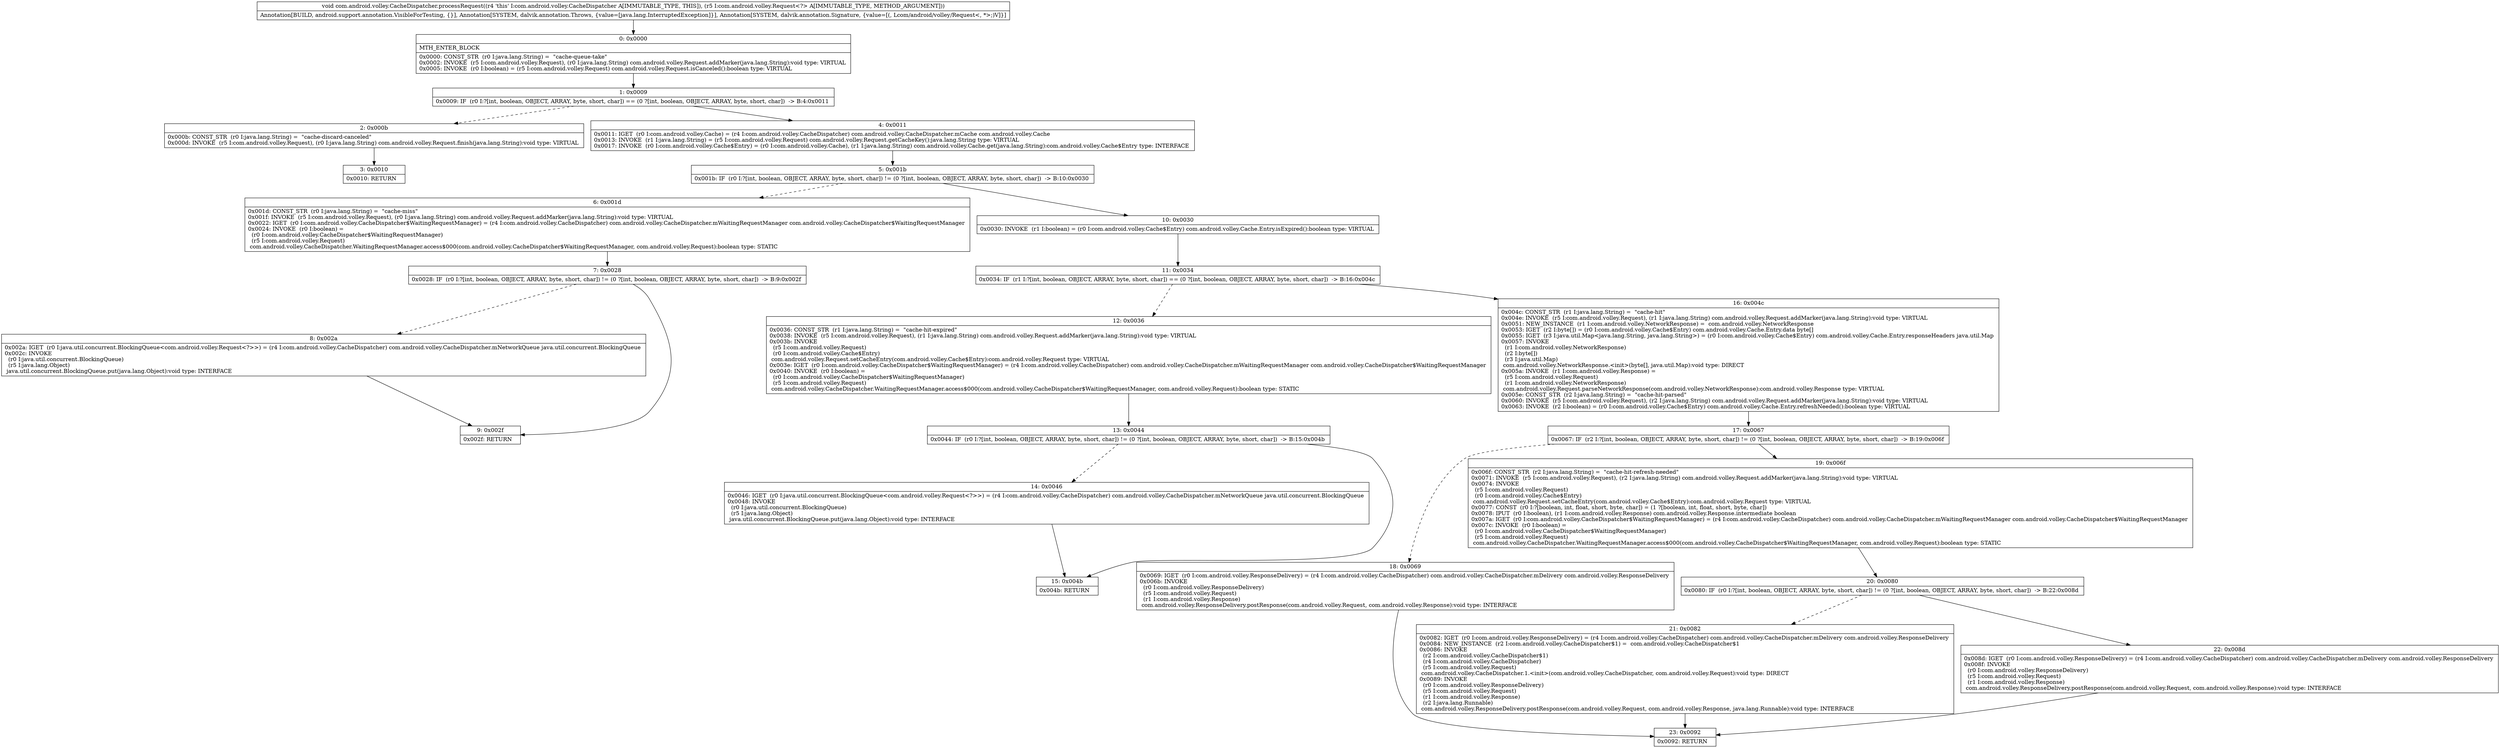 digraph "CFG forcom.android.volley.CacheDispatcher.processRequest(Lcom\/android\/volley\/Request;)V" {
Node_0 [shape=record,label="{0\:\ 0x0000|MTH_ENTER_BLOCK\l|0x0000: CONST_STR  (r0 I:java.lang.String) =  \"cache\-queue\-take\" \l0x0002: INVOKE  (r5 I:com.android.volley.Request), (r0 I:java.lang.String) com.android.volley.Request.addMarker(java.lang.String):void type: VIRTUAL \l0x0005: INVOKE  (r0 I:boolean) = (r5 I:com.android.volley.Request) com.android.volley.Request.isCanceled():boolean type: VIRTUAL \l}"];
Node_1 [shape=record,label="{1\:\ 0x0009|0x0009: IF  (r0 I:?[int, boolean, OBJECT, ARRAY, byte, short, char]) == (0 ?[int, boolean, OBJECT, ARRAY, byte, short, char])  \-\> B:4:0x0011 \l}"];
Node_2 [shape=record,label="{2\:\ 0x000b|0x000b: CONST_STR  (r0 I:java.lang.String) =  \"cache\-discard\-canceled\" \l0x000d: INVOKE  (r5 I:com.android.volley.Request), (r0 I:java.lang.String) com.android.volley.Request.finish(java.lang.String):void type: VIRTUAL \l}"];
Node_3 [shape=record,label="{3\:\ 0x0010|0x0010: RETURN   \l}"];
Node_4 [shape=record,label="{4\:\ 0x0011|0x0011: IGET  (r0 I:com.android.volley.Cache) = (r4 I:com.android.volley.CacheDispatcher) com.android.volley.CacheDispatcher.mCache com.android.volley.Cache \l0x0013: INVOKE  (r1 I:java.lang.String) = (r5 I:com.android.volley.Request) com.android.volley.Request.getCacheKey():java.lang.String type: VIRTUAL \l0x0017: INVOKE  (r0 I:com.android.volley.Cache$Entry) = (r0 I:com.android.volley.Cache), (r1 I:java.lang.String) com.android.volley.Cache.get(java.lang.String):com.android.volley.Cache$Entry type: INTERFACE \l}"];
Node_5 [shape=record,label="{5\:\ 0x001b|0x001b: IF  (r0 I:?[int, boolean, OBJECT, ARRAY, byte, short, char]) != (0 ?[int, boolean, OBJECT, ARRAY, byte, short, char])  \-\> B:10:0x0030 \l}"];
Node_6 [shape=record,label="{6\:\ 0x001d|0x001d: CONST_STR  (r0 I:java.lang.String) =  \"cache\-miss\" \l0x001f: INVOKE  (r5 I:com.android.volley.Request), (r0 I:java.lang.String) com.android.volley.Request.addMarker(java.lang.String):void type: VIRTUAL \l0x0022: IGET  (r0 I:com.android.volley.CacheDispatcher$WaitingRequestManager) = (r4 I:com.android.volley.CacheDispatcher) com.android.volley.CacheDispatcher.mWaitingRequestManager com.android.volley.CacheDispatcher$WaitingRequestManager \l0x0024: INVOKE  (r0 I:boolean) = \l  (r0 I:com.android.volley.CacheDispatcher$WaitingRequestManager)\l  (r5 I:com.android.volley.Request)\l com.android.volley.CacheDispatcher.WaitingRequestManager.access$000(com.android.volley.CacheDispatcher$WaitingRequestManager, com.android.volley.Request):boolean type: STATIC \l}"];
Node_7 [shape=record,label="{7\:\ 0x0028|0x0028: IF  (r0 I:?[int, boolean, OBJECT, ARRAY, byte, short, char]) != (0 ?[int, boolean, OBJECT, ARRAY, byte, short, char])  \-\> B:9:0x002f \l}"];
Node_8 [shape=record,label="{8\:\ 0x002a|0x002a: IGET  (r0 I:java.util.concurrent.BlockingQueue\<com.android.volley.Request\<?\>\>) = (r4 I:com.android.volley.CacheDispatcher) com.android.volley.CacheDispatcher.mNetworkQueue java.util.concurrent.BlockingQueue \l0x002c: INVOKE  \l  (r0 I:java.util.concurrent.BlockingQueue)\l  (r5 I:java.lang.Object)\l java.util.concurrent.BlockingQueue.put(java.lang.Object):void type: INTERFACE \l}"];
Node_9 [shape=record,label="{9\:\ 0x002f|0x002f: RETURN   \l}"];
Node_10 [shape=record,label="{10\:\ 0x0030|0x0030: INVOKE  (r1 I:boolean) = (r0 I:com.android.volley.Cache$Entry) com.android.volley.Cache.Entry.isExpired():boolean type: VIRTUAL \l}"];
Node_11 [shape=record,label="{11\:\ 0x0034|0x0034: IF  (r1 I:?[int, boolean, OBJECT, ARRAY, byte, short, char]) == (0 ?[int, boolean, OBJECT, ARRAY, byte, short, char])  \-\> B:16:0x004c \l}"];
Node_12 [shape=record,label="{12\:\ 0x0036|0x0036: CONST_STR  (r1 I:java.lang.String) =  \"cache\-hit\-expired\" \l0x0038: INVOKE  (r5 I:com.android.volley.Request), (r1 I:java.lang.String) com.android.volley.Request.addMarker(java.lang.String):void type: VIRTUAL \l0x003b: INVOKE  \l  (r5 I:com.android.volley.Request)\l  (r0 I:com.android.volley.Cache$Entry)\l com.android.volley.Request.setCacheEntry(com.android.volley.Cache$Entry):com.android.volley.Request type: VIRTUAL \l0x003e: IGET  (r0 I:com.android.volley.CacheDispatcher$WaitingRequestManager) = (r4 I:com.android.volley.CacheDispatcher) com.android.volley.CacheDispatcher.mWaitingRequestManager com.android.volley.CacheDispatcher$WaitingRequestManager \l0x0040: INVOKE  (r0 I:boolean) = \l  (r0 I:com.android.volley.CacheDispatcher$WaitingRequestManager)\l  (r5 I:com.android.volley.Request)\l com.android.volley.CacheDispatcher.WaitingRequestManager.access$000(com.android.volley.CacheDispatcher$WaitingRequestManager, com.android.volley.Request):boolean type: STATIC \l}"];
Node_13 [shape=record,label="{13\:\ 0x0044|0x0044: IF  (r0 I:?[int, boolean, OBJECT, ARRAY, byte, short, char]) != (0 ?[int, boolean, OBJECT, ARRAY, byte, short, char])  \-\> B:15:0x004b \l}"];
Node_14 [shape=record,label="{14\:\ 0x0046|0x0046: IGET  (r0 I:java.util.concurrent.BlockingQueue\<com.android.volley.Request\<?\>\>) = (r4 I:com.android.volley.CacheDispatcher) com.android.volley.CacheDispatcher.mNetworkQueue java.util.concurrent.BlockingQueue \l0x0048: INVOKE  \l  (r0 I:java.util.concurrent.BlockingQueue)\l  (r5 I:java.lang.Object)\l java.util.concurrent.BlockingQueue.put(java.lang.Object):void type: INTERFACE \l}"];
Node_15 [shape=record,label="{15\:\ 0x004b|0x004b: RETURN   \l}"];
Node_16 [shape=record,label="{16\:\ 0x004c|0x004c: CONST_STR  (r1 I:java.lang.String) =  \"cache\-hit\" \l0x004e: INVOKE  (r5 I:com.android.volley.Request), (r1 I:java.lang.String) com.android.volley.Request.addMarker(java.lang.String):void type: VIRTUAL \l0x0051: NEW_INSTANCE  (r1 I:com.android.volley.NetworkResponse) =  com.android.volley.NetworkResponse \l0x0053: IGET  (r2 I:byte[]) = (r0 I:com.android.volley.Cache$Entry) com.android.volley.Cache.Entry.data byte[] \l0x0055: IGET  (r3 I:java.util.Map\<java.lang.String, java.lang.String\>) = (r0 I:com.android.volley.Cache$Entry) com.android.volley.Cache.Entry.responseHeaders java.util.Map \l0x0057: INVOKE  \l  (r1 I:com.android.volley.NetworkResponse)\l  (r2 I:byte[])\l  (r3 I:java.util.Map)\l com.android.volley.NetworkResponse.\<init\>(byte[], java.util.Map):void type: DIRECT \l0x005a: INVOKE  (r1 I:com.android.volley.Response) = \l  (r5 I:com.android.volley.Request)\l  (r1 I:com.android.volley.NetworkResponse)\l com.android.volley.Request.parseNetworkResponse(com.android.volley.NetworkResponse):com.android.volley.Response type: VIRTUAL \l0x005e: CONST_STR  (r2 I:java.lang.String) =  \"cache\-hit\-parsed\" \l0x0060: INVOKE  (r5 I:com.android.volley.Request), (r2 I:java.lang.String) com.android.volley.Request.addMarker(java.lang.String):void type: VIRTUAL \l0x0063: INVOKE  (r2 I:boolean) = (r0 I:com.android.volley.Cache$Entry) com.android.volley.Cache.Entry.refreshNeeded():boolean type: VIRTUAL \l}"];
Node_17 [shape=record,label="{17\:\ 0x0067|0x0067: IF  (r2 I:?[int, boolean, OBJECT, ARRAY, byte, short, char]) != (0 ?[int, boolean, OBJECT, ARRAY, byte, short, char])  \-\> B:19:0x006f \l}"];
Node_18 [shape=record,label="{18\:\ 0x0069|0x0069: IGET  (r0 I:com.android.volley.ResponseDelivery) = (r4 I:com.android.volley.CacheDispatcher) com.android.volley.CacheDispatcher.mDelivery com.android.volley.ResponseDelivery \l0x006b: INVOKE  \l  (r0 I:com.android.volley.ResponseDelivery)\l  (r5 I:com.android.volley.Request)\l  (r1 I:com.android.volley.Response)\l com.android.volley.ResponseDelivery.postResponse(com.android.volley.Request, com.android.volley.Response):void type: INTERFACE \l}"];
Node_19 [shape=record,label="{19\:\ 0x006f|0x006f: CONST_STR  (r2 I:java.lang.String) =  \"cache\-hit\-refresh\-needed\" \l0x0071: INVOKE  (r5 I:com.android.volley.Request), (r2 I:java.lang.String) com.android.volley.Request.addMarker(java.lang.String):void type: VIRTUAL \l0x0074: INVOKE  \l  (r5 I:com.android.volley.Request)\l  (r0 I:com.android.volley.Cache$Entry)\l com.android.volley.Request.setCacheEntry(com.android.volley.Cache$Entry):com.android.volley.Request type: VIRTUAL \l0x0077: CONST  (r0 I:?[boolean, int, float, short, byte, char]) = (1 ?[boolean, int, float, short, byte, char]) \l0x0078: IPUT  (r0 I:boolean), (r1 I:com.android.volley.Response) com.android.volley.Response.intermediate boolean \l0x007a: IGET  (r0 I:com.android.volley.CacheDispatcher$WaitingRequestManager) = (r4 I:com.android.volley.CacheDispatcher) com.android.volley.CacheDispatcher.mWaitingRequestManager com.android.volley.CacheDispatcher$WaitingRequestManager \l0x007c: INVOKE  (r0 I:boolean) = \l  (r0 I:com.android.volley.CacheDispatcher$WaitingRequestManager)\l  (r5 I:com.android.volley.Request)\l com.android.volley.CacheDispatcher.WaitingRequestManager.access$000(com.android.volley.CacheDispatcher$WaitingRequestManager, com.android.volley.Request):boolean type: STATIC \l}"];
Node_20 [shape=record,label="{20\:\ 0x0080|0x0080: IF  (r0 I:?[int, boolean, OBJECT, ARRAY, byte, short, char]) != (0 ?[int, boolean, OBJECT, ARRAY, byte, short, char])  \-\> B:22:0x008d \l}"];
Node_21 [shape=record,label="{21\:\ 0x0082|0x0082: IGET  (r0 I:com.android.volley.ResponseDelivery) = (r4 I:com.android.volley.CacheDispatcher) com.android.volley.CacheDispatcher.mDelivery com.android.volley.ResponseDelivery \l0x0084: NEW_INSTANCE  (r2 I:com.android.volley.CacheDispatcher$1) =  com.android.volley.CacheDispatcher$1 \l0x0086: INVOKE  \l  (r2 I:com.android.volley.CacheDispatcher$1)\l  (r4 I:com.android.volley.CacheDispatcher)\l  (r5 I:com.android.volley.Request)\l com.android.volley.CacheDispatcher.1.\<init\>(com.android.volley.CacheDispatcher, com.android.volley.Request):void type: DIRECT \l0x0089: INVOKE  \l  (r0 I:com.android.volley.ResponseDelivery)\l  (r5 I:com.android.volley.Request)\l  (r1 I:com.android.volley.Response)\l  (r2 I:java.lang.Runnable)\l com.android.volley.ResponseDelivery.postResponse(com.android.volley.Request, com.android.volley.Response, java.lang.Runnable):void type: INTERFACE \l}"];
Node_22 [shape=record,label="{22\:\ 0x008d|0x008d: IGET  (r0 I:com.android.volley.ResponseDelivery) = (r4 I:com.android.volley.CacheDispatcher) com.android.volley.CacheDispatcher.mDelivery com.android.volley.ResponseDelivery \l0x008f: INVOKE  \l  (r0 I:com.android.volley.ResponseDelivery)\l  (r5 I:com.android.volley.Request)\l  (r1 I:com.android.volley.Response)\l com.android.volley.ResponseDelivery.postResponse(com.android.volley.Request, com.android.volley.Response):void type: INTERFACE \l}"];
Node_23 [shape=record,label="{23\:\ 0x0092|0x0092: RETURN   \l}"];
MethodNode[shape=record,label="{void com.android.volley.CacheDispatcher.processRequest((r4 'this' I:com.android.volley.CacheDispatcher A[IMMUTABLE_TYPE, THIS]), (r5 I:com.android.volley.Request\<?\> A[IMMUTABLE_TYPE, METHOD_ARGUMENT]))  | Annotation[BUILD, android.support.annotation.VisibleForTesting, \{\}], Annotation[SYSTEM, dalvik.annotation.Throws, \{value=[java.lang.InterruptedException]\}], Annotation[SYSTEM, dalvik.annotation.Signature, \{value=[(, Lcom\/android\/volley\/Request\<, *\>;)V]\}]\l}"];
MethodNode -> Node_0;
Node_0 -> Node_1;
Node_1 -> Node_2[style=dashed];
Node_1 -> Node_4;
Node_2 -> Node_3;
Node_4 -> Node_5;
Node_5 -> Node_6[style=dashed];
Node_5 -> Node_10;
Node_6 -> Node_7;
Node_7 -> Node_8[style=dashed];
Node_7 -> Node_9;
Node_8 -> Node_9;
Node_10 -> Node_11;
Node_11 -> Node_12[style=dashed];
Node_11 -> Node_16;
Node_12 -> Node_13;
Node_13 -> Node_14[style=dashed];
Node_13 -> Node_15;
Node_14 -> Node_15;
Node_16 -> Node_17;
Node_17 -> Node_18[style=dashed];
Node_17 -> Node_19;
Node_18 -> Node_23;
Node_19 -> Node_20;
Node_20 -> Node_21[style=dashed];
Node_20 -> Node_22;
Node_21 -> Node_23;
Node_22 -> Node_23;
}

